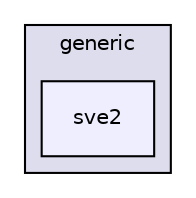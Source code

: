 digraph "src/cpu/kernels/lut/generic/sve2" {
  compound=true
  node [ fontsize="10", fontname="Helvetica"];
  edge [ labelfontsize="10", labelfontname="Helvetica"];
  subgraph clusterdir_759ad130c4d2ade5bdd75789c156321e {
    graph [ bgcolor="#ddddee", pencolor="black", label="generic" fontname="Helvetica", fontsize="10", URL="dir_759ad130c4d2ade5bdd75789c156321e.xhtml"]
  dir_a74e00f66144c1bac567807c2c6b8a84 [shape=box, label="sve2", style="filled", fillcolor="#eeeeff", pencolor="black", URL="dir_a74e00f66144c1bac567807c2c6b8a84.xhtml"];
  }
}
